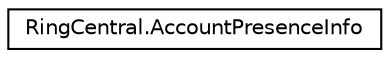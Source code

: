 digraph "Graphical Class Hierarchy"
{
 // LATEX_PDF_SIZE
  edge [fontname="Helvetica",fontsize="10",labelfontname="Helvetica",labelfontsize="10"];
  node [fontname="Helvetica",fontsize="10",shape=record];
  rankdir="LR";
  Node0 [label="RingCentral.AccountPresenceInfo",height=0.2,width=0.4,color="black", fillcolor="white", style="filled",URL="$classRingCentral_1_1AccountPresenceInfo.html",tooltip=" "];
}
